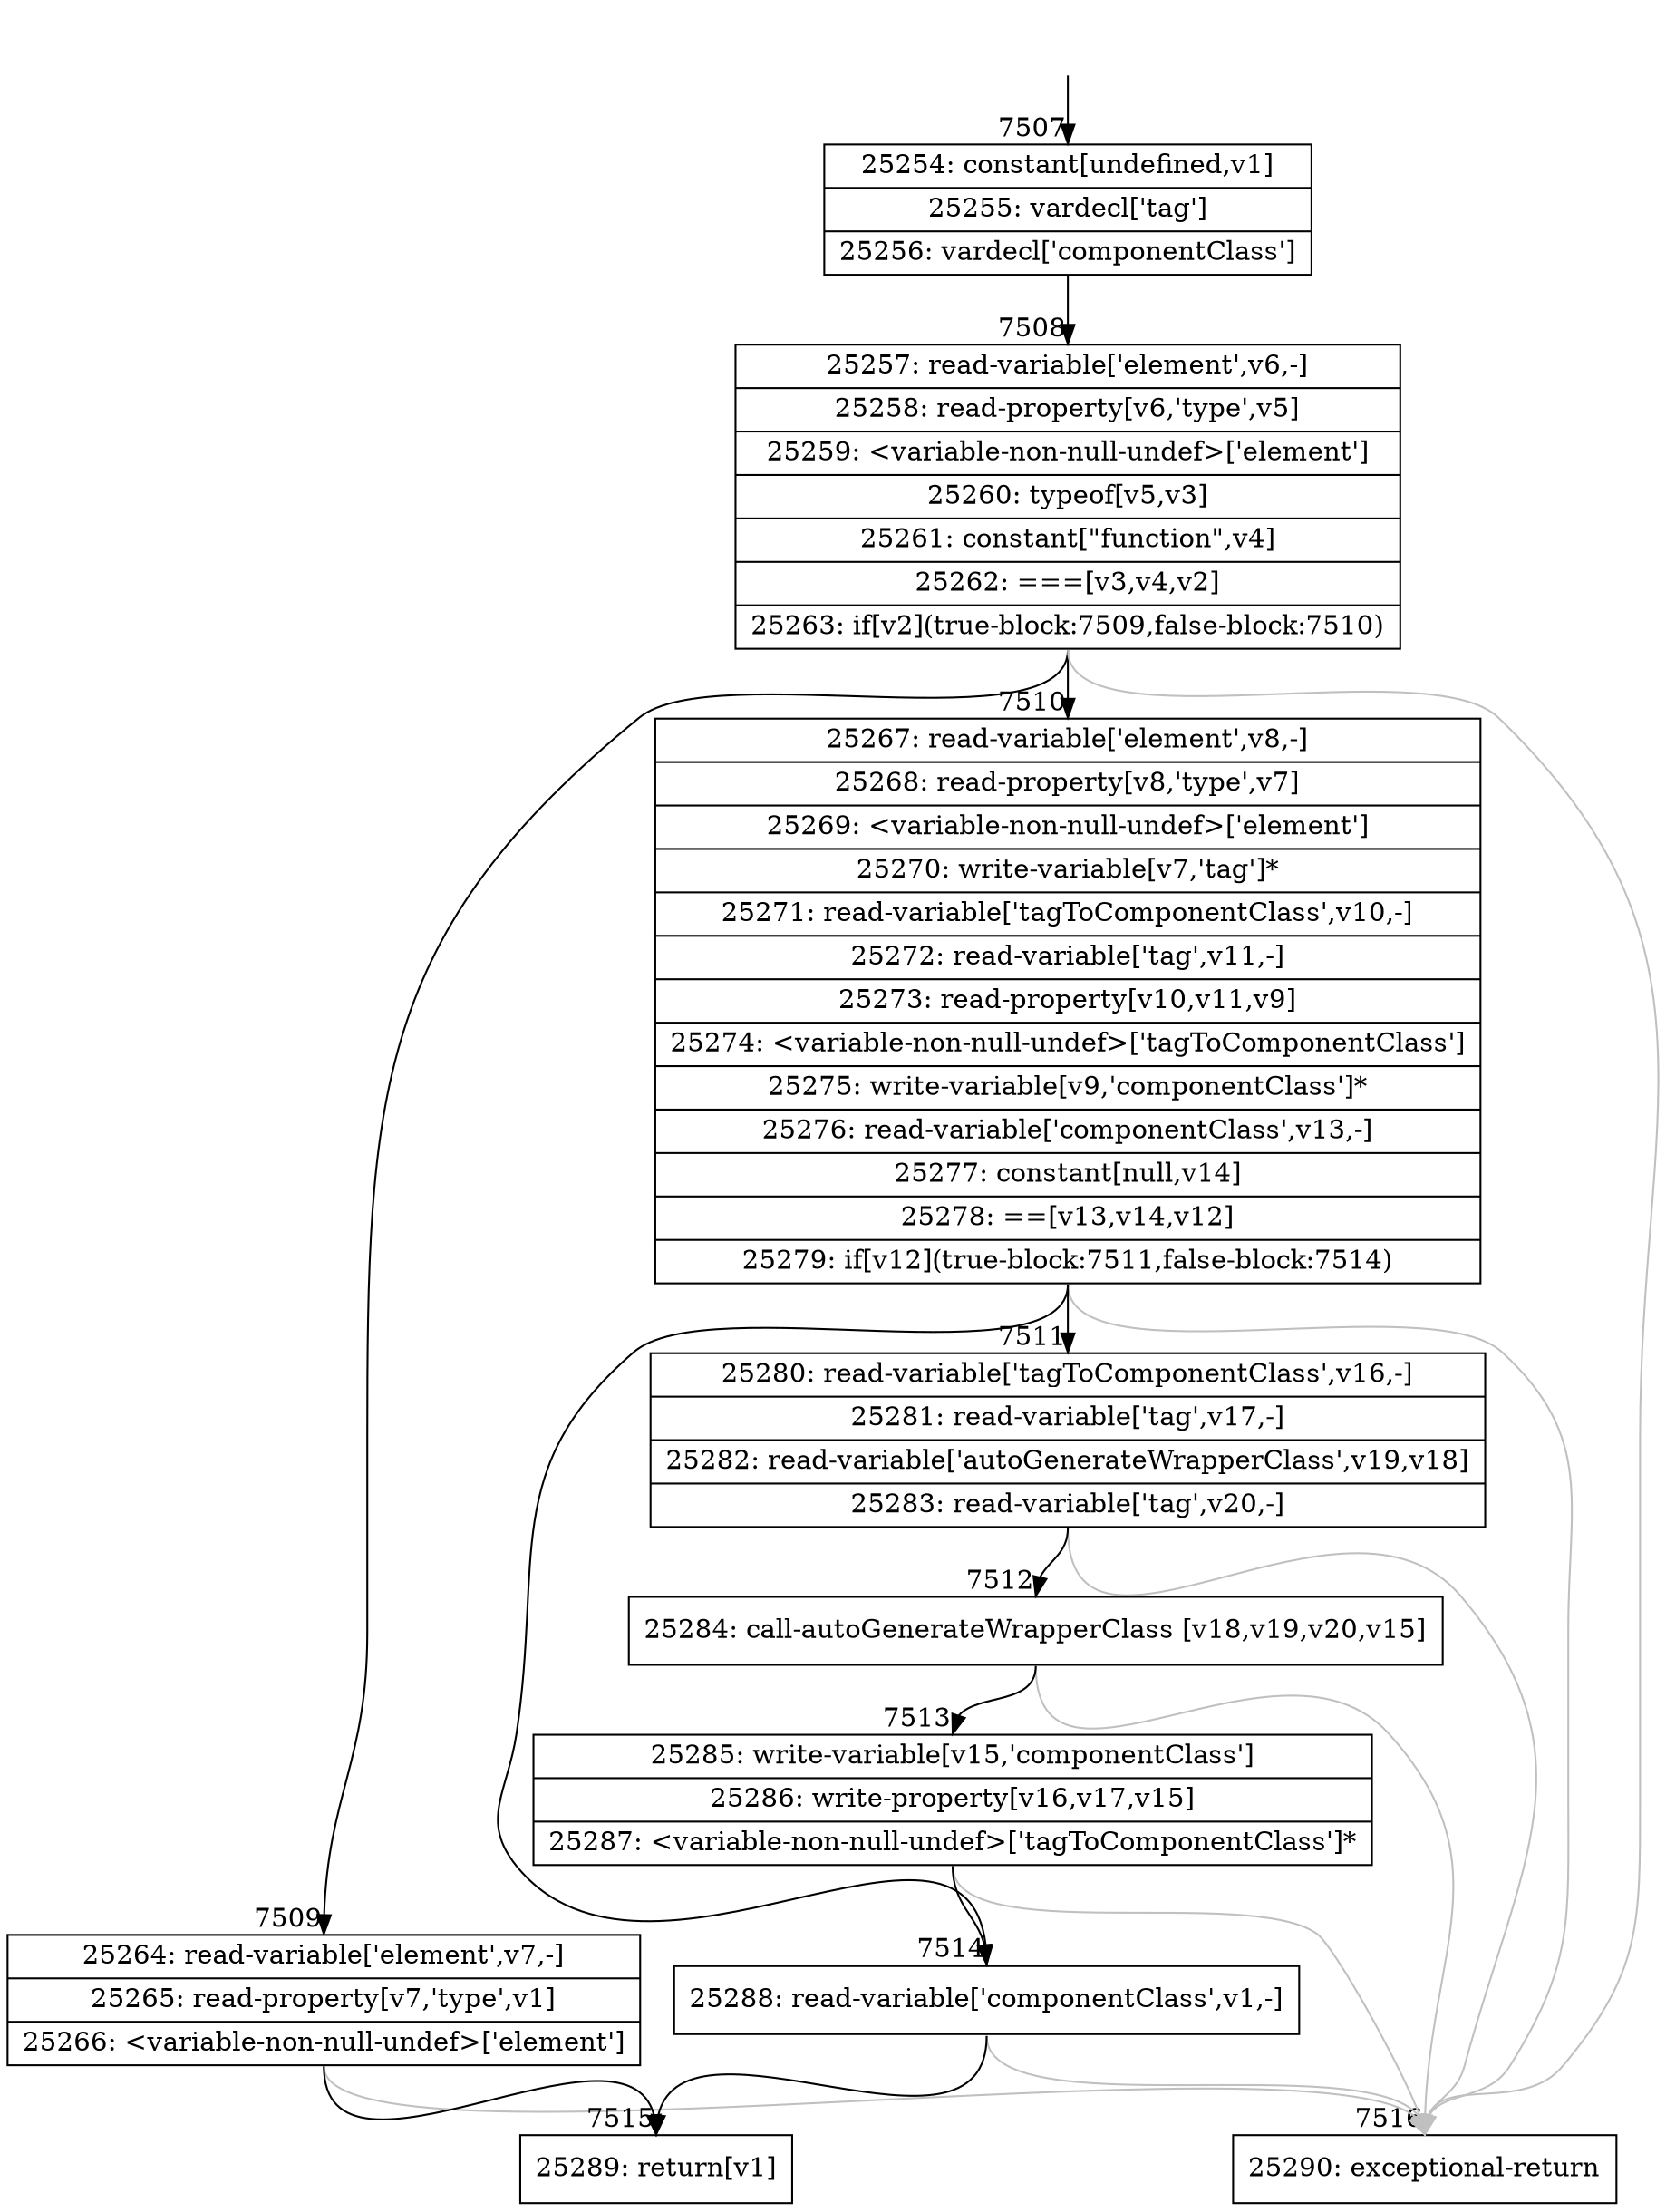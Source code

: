 digraph {
rankdir="TD"
BB_entry522[shape=none,label=""];
BB_entry522 -> BB7507 [tailport=s, headport=n, headlabel="    7507"]
BB7507 [shape=record label="{25254: constant[undefined,v1]|25255: vardecl['tag']|25256: vardecl['componentClass']}" ] 
BB7507 -> BB7508 [tailport=s, headport=n, headlabel="      7508"]
BB7508 [shape=record label="{25257: read-variable['element',v6,-]|25258: read-property[v6,'type',v5]|25259: \<variable-non-null-undef\>['element']|25260: typeof[v5,v3]|25261: constant[\"function\",v4]|25262: ===[v3,v4,v2]|25263: if[v2](true-block:7509,false-block:7510)}" ] 
BB7508 -> BB7509 [tailport=s, headport=n, headlabel="      7509"]
BB7508 -> BB7510 [tailport=s, headport=n, headlabel="      7510"]
BB7508 -> BB7516 [tailport=s, headport=n, color=gray, headlabel="      7516"]
BB7509 [shape=record label="{25264: read-variable['element',v7,-]|25265: read-property[v7,'type',v1]|25266: \<variable-non-null-undef\>['element']}" ] 
BB7509 -> BB7515 [tailport=s, headport=n, headlabel="      7515"]
BB7509 -> BB7516 [tailport=s, headport=n, color=gray]
BB7510 [shape=record label="{25267: read-variable['element',v8,-]|25268: read-property[v8,'type',v7]|25269: \<variable-non-null-undef\>['element']|25270: write-variable[v7,'tag']*|25271: read-variable['tagToComponentClass',v10,-]|25272: read-variable['tag',v11,-]|25273: read-property[v10,v11,v9]|25274: \<variable-non-null-undef\>['tagToComponentClass']|25275: write-variable[v9,'componentClass']*|25276: read-variable['componentClass',v13,-]|25277: constant[null,v14]|25278: ==[v13,v14,v12]|25279: if[v12](true-block:7511,false-block:7514)}" ] 
BB7510 -> BB7511 [tailport=s, headport=n, headlabel="      7511"]
BB7510 -> BB7514 [tailport=s, headport=n, headlabel="      7514"]
BB7510 -> BB7516 [tailport=s, headport=n, color=gray]
BB7511 [shape=record label="{25280: read-variable['tagToComponentClass',v16,-]|25281: read-variable['tag',v17,-]|25282: read-variable['autoGenerateWrapperClass',v19,v18]|25283: read-variable['tag',v20,-]}" ] 
BB7511 -> BB7512 [tailport=s, headport=n, headlabel="      7512"]
BB7511 -> BB7516 [tailport=s, headport=n, color=gray]
BB7512 [shape=record label="{25284: call-autoGenerateWrapperClass [v18,v19,v20,v15]}" ] 
BB7512 -> BB7513 [tailport=s, headport=n, headlabel="      7513"]
BB7512 -> BB7516 [tailport=s, headport=n, color=gray]
BB7513 [shape=record label="{25285: write-variable[v15,'componentClass']|25286: write-property[v16,v17,v15]|25287: \<variable-non-null-undef\>['tagToComponentClass']*}" ] 
BB7513 -> BB7514 [tailport=s, headport=n]
BB7513 -> BB7516 [tailport=s, headport=n, color=gray]
BB7514 [shape=record label="{25288: read-variable['componentClass',v1,-]}" ] 
BB7514 -> BB7515 [tailport=s, headport=n]
BB7514 -> BB7516 [tailport=s, headport=n, color=gray]
BB7515 [shape=record label="{25289: return[v1]}" ] 
BB7516 [shape=record label="{25290: exceptional-return}" ] 
//#$~ 13203
}
